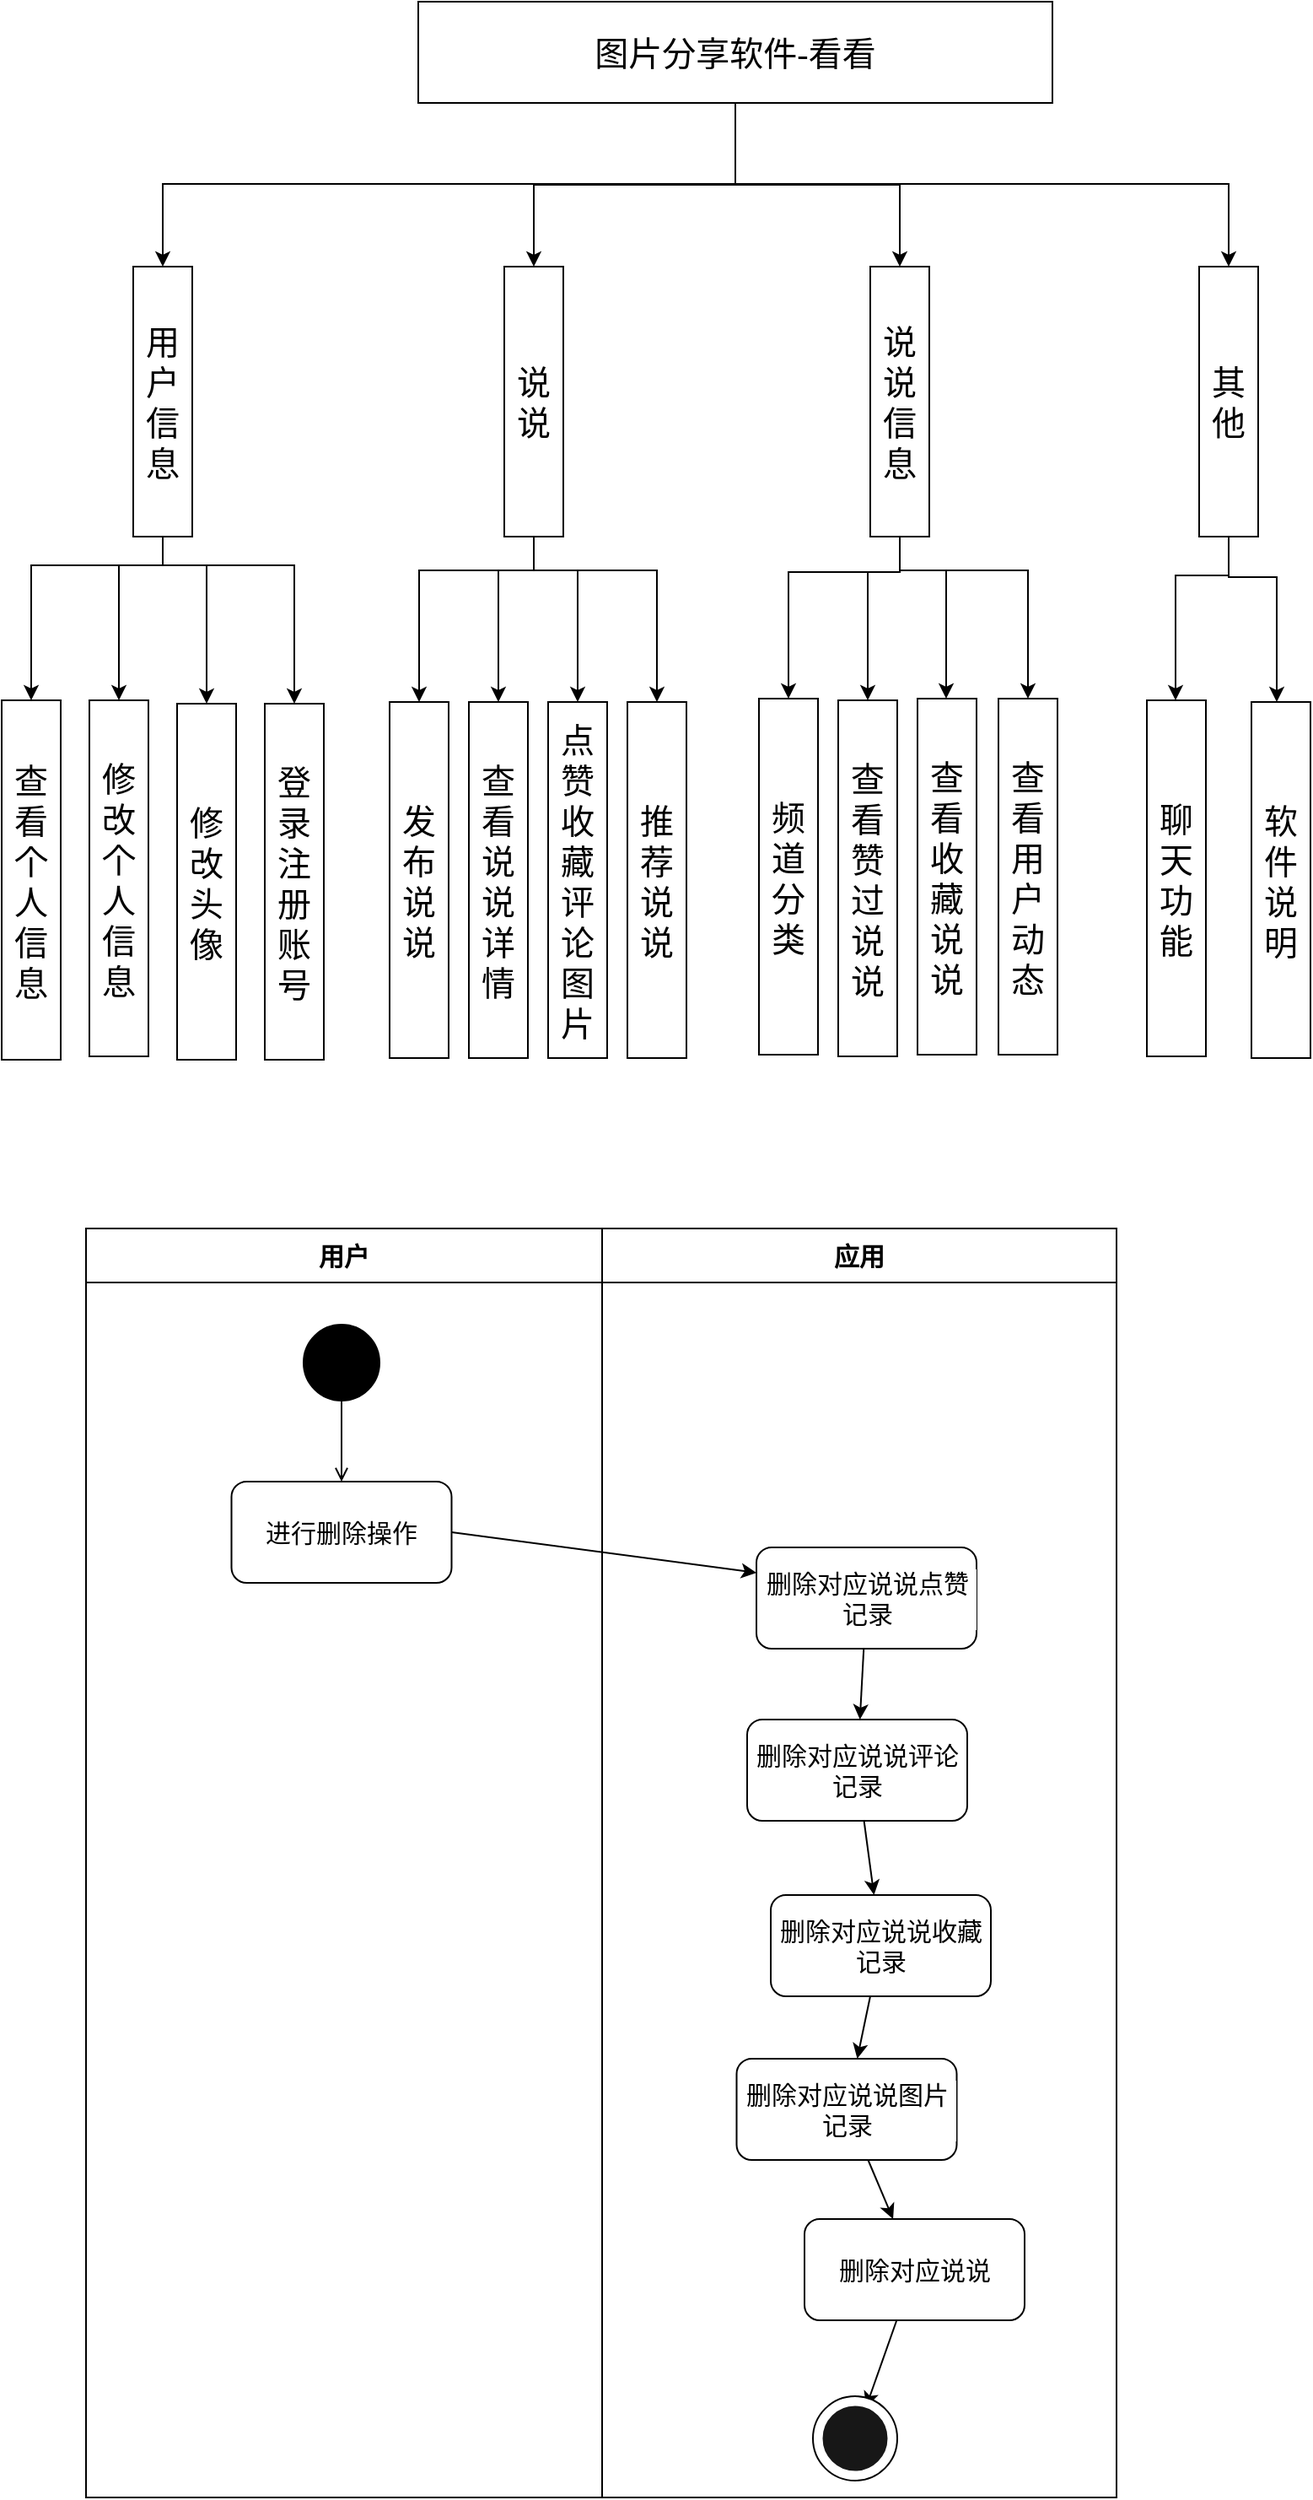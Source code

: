 <mxfile version="15.4.0" type="device"><diagram id="y1e6K2nDuhWdQyxB41-S" name="Page-1"><mxGraphModel dx="1424" dy="1384" grid="0" gridSize="10" guides="1" tooltips="1" connect="1" arrows="1" fold="1" page="0" pageScale="1" pageWidth="850" pageHeight="1100" math="0" shadow="0"><root><mxCell id="0"/><mxCell id="1" parent="0"/><mxCell id="91BgVmCNiVpIYatazt9F-2" value="" style="shape=table;startSize=0;container=1;collapsible=0;childLayout=tableLayout;" vertex="1" parent="1"><mxGeometry x="-25" y="299" width="611" height="752" as="geometry"/></mxCell><mxCell id="91BgVmCNiVpIYatazt9F-3" value="" style="shape=partialRectangle;collapsible=0;dropTarget=0;pointerEvents=0;fillColor=none;top=0;left=0;bottom=0;right=0;points=[[0,0.5],[1,0.5]];portConstraint=eastwest;" vertex="1" parent="91BgVmCNiVpIYatazt9F-2"><mxGeometry width="611" height="32" as="geometry"/></mxCell><mxCell id="91BgVmCNiVpIYatazt9F-4" value="&lt;b style=&quot;font-size: 15px;&quot;&gt;用户&lt;/b&gt;" style="shape=partialRectangle;html=1;whiteSpace=wrap;connectable=0;overflow=hidden;fillColor=none;top=0;left=0;bottom=0;right=0;pointerEvents=1;fontSize=15;" vertex="1" parent="91BgVmCNiVpIYatazt9F-3"><mxGeometry width="306" height="32" as="geometry"><mxRectangle width="306" height="32" as="alternateBounds"/></mxGeometry></mxCell><mxCell id="91BgVmCNiVpIYatazt9F-5" value="应用" style="shape=partialRectangle;html=1;whiteSpace=wrap;connectable=0;overflow=hidden;fillColor=none;top=0;left=0;bottom=0;right=0;pointerEvents=1;fontStyle=1;fontSize=15;" vertex="1" parent="91BgVmCNiVpIYatazt9F-3"><mxGeometry x="306" width="305" height="32" as="geometry"><mxRectangle width="305" height="32" as="alternateBounds"/></mxGeometry></mxCell><mxCell id="91BgVmCNiVpIYatazt9F-6" value="" style="shape=partialRectangle;collapsible=0;dropTarget=0;pointerEvents=0;fillColor=none;top=0;left=0;bottom=0;right=0;points=[[0,0.5],[1,0.5]];portConstraint=eastwest;" vertex="1" parent="91BgVmCNiVpIYatazt9F-2"><mxGeometry y="32" width="611" height="720" as="geometry"/></mxCell><mxCell id="91BgVmCNiVpIYatazt9F-7" value="" style="shape=partialRectangle;html=1;whiteSpace=wrap;connectable=0;overflow=hidden;fillColor=none;top=0;left=0;bottom=0;right=0;pointerEvents=1;" vertex="1" parent="91BgVmCNiVpIYatazt9F-6"><mxGeometry width="306" height="720" as="geometry"><mxRectangle width="306" height="720" as="alternateBounds"/></mxGeometry></mxCell><mxCell id="91BgVmCNiVpIYatazt9F-8" value="" style="shape=partialRectangle;html=1;whiteSpace=wrap;connectable=0;overflow=hidden;fillColor=none;top=0;left=0;bottom=0;right=0;pointerEvents=1;" vertex="1" parent="91BgVmCNiVpIYatazt9F-6"><mxGeometry x="306" width="305" height="720" as="geometry"><mxRectangle width="305" height="720" as="alternateBounds"/></mxGeometry></mxCell><mxCell id="otYmssFUG3ui6I7kaitd-135" style="edgeStyle=orthogonalEdgeStyle;rounded=0;orthogonalLoop=1;jettySize=auto;html=1;entryX=0.5;entryY=0;entryDx=0;entryDy=0;fontFamily=Times New Roman;fontSize=20;startArrow=none;startFill=0;endArrow=classic;endFill=1;strokeWidth=1;verticalAlign=middle;" parent="1" source="otYmssFUG3ui6I7kaitd-82" target="otYmssFUG3ui6I7kaitd-84" edge="1"><mxGeometry relative="1" as="geometry"><Array as="points"><mxPoint x="360" y="-320"/><mxPoint x="21" y="-320"/></Array></mxGeometry></mxCell><mxCell id="otYmssFUG3ui6I7kaitd-136" style="edgeStyle=orthogonalEdgeStyle;rounded=0;orthogonalLoop=1;jettySize=auto;html=1;entryX=0.5;entryY=0;entryDx=0;entryDy=0;fontFamily=Times New Roman;fontSize=20;startArrow=none;startFill=0;endArrow=classic;endFill=1;strokeWidth=1;verticalAlign=middle;" parent="1" source="otYmssFUG3ui6I7kaitd-82" target="otYmssFUG3ui6I7kaitd-85" edge="1"><mxGeometry relative="1" as="geometry"/></mxCell><mxCell id="otYmssFUG3ui6I7kaitd-137" style="edgeStyle=orthogonalEdgeStyle;rounded=0;orthogonalLoop=1;jettySize=auto;html=1;entryX=0.5;entryY=0;entryDx=0;entryDy=0;fontFamily=Times New Roman;fontSize=20;startArrow=none;startFill=0;endArrow=classic;endFill=1;strokeWidth=1;verticalAlign=middle;" parent="1" source="otYmssFUG3ui6I7kaitd-82" target="otYmssFUG3ui6I7kaitd-86" edge="1"><mxGeometry relative="1" as="geometry"/></mxCell><mxCell id="otYmssFUG3ui6I7kaitd-138" style="edgeStyle=orthogonalEdgeStyle;rounded=0;orthogonalLoop=1;jettySize=auto;html=1;entryX=0.5;entryY=0;entryDx=0;entryDy=0;fontFamily=Times New Roman;fontSize=20;startArrow=none;startFill=0;endArrow=classic;endFill=1;strokeWidth=1;verticalAlign=middle;" parent="1" source="otYmssFUG3ui6I7kaitd-82" target="otYmssFUG3ui6I7kaitd-87" edge="1"><mxGeometry relative="1" as="geometry"><Array as="points"><mxPoint x="360" y="-320"/><mxPoint x="653" y="-320"/></Array></mxGeometry></mxCell><mxCell id="otYmssFUG3ui6I7kaitd-82" value="图片分享软件-看看" style="rounded=0;whiteSpace=wrap;html=1;fontFamily=Times New Roman;fontSize=20;verticalAlign=middle;" parent="1" vertex="1"><mxGeometry x="172" y="-428" width="376" height="60" as="geometry"/></mxCell><mxCell id="otYmssFUG3ui6I7kaitd-99" style="edgeStyle=orthogonalEdgeStyle;rounded=0;orthogonalLoop=1;jettySize=auto;html=1;entryX=0.5;entryY=0;entryDx=0;entryDy=0;fontFamily=Times New Roman;fontSize=20;startArrow=none;startFill=0;endArrow=classic;endFill=1;strokeWidth=1;verticalAlign=middle;" parent="1" source="otYmssFUG3ui6I7kaitd-84" target="otYmssFUG3ui6I7kaitd-95" edge="1"><mxGeometry relative="1" as="geometry"><Array as="points"><mxPoint x="21" y="-94"/><mxPoint x="-57" y="-94"/></Array></mxGeometry></mxCell><mxCell id="otYmssFUG3ui6I7kaitd-100" style="edgeStyle=orthogonalEdgeStyle;rounded=0;orthogonalLoop=1;jettySize=auto;html=1;entryX=0.5;entryY=0;entryDx=0;entryDy=0;fontFamily=Times New Roman;fontSize=20;startArrow=none;startFill=0;endArrow=classic;endFill=1;strokeWidth=1;verticalAlign=middle;" parent="1" target="otYmssFUG3ui6I7kaitd-96" edge="1"><mxGeometry relative="1" as="geometry"><mxPoint x="20.5" y="-109" as="sourcePoint"/><mxPoint x="-5.5" y="-66" as="targetPoint"/><Array as="points"><mxPoint x="21" y="-94"/><mxPoint x="-5" y="-94"/></Array></mxGeometry></mxCell><mxCell id="otYmssFUG3ui6I7kaitd-102" style="edgeStyle=orthogonalEdgeStyle;rounded=0;orthogonalLoop=1;jettySize=auto;html=1;entryX=0.5;entryY=0;entryDx=0;entryDy=0;fontFamily=Times New Roman;fontSize=20;startArrow=none;startFill=0;endArrow=classic;endFill=1;strokeWidth=1;verticalAlign=middle;" parent="1" source="otYmssFUG3ui6I7kaitd-84" target="otYmssFUG3ui6I7kaitd-98" edge="1"><mxGeometry relative="1" as="geometry"><Array as="points"><mxPoint x="21" y="-94"/><mxPoint x="99" y="-94"/></Array></mxGeometry></mxCell><mxCell id="otYmssFUG3ui6I7kaitd-105" style="edgeStyle=orthogonalEdgeStyle;rounded=0;orthogonalLoop=1;jettySize=auto;html=1;entryX=0.5;entryY=0;entryDx=0;entryDy=0;fontFamily=Times New Roman;fontSize=20;startArrow=none;startFill=0;endArrow=classic;endFill=1;strokeWidth=1;verticalAlign=middle;" parent="1" source="otYmssFUG3ui6I7kaitd-84" target="otYmssFUG3ui6I7kaitd-97" edge="1"><mxGeometry relative="1" as="geometry"><Array as="points"><mxPoint x="21" y="-94"/><mxPoint x="47" y="-94"/></Array></mxGeometry></mxCell><mxCell id="otYmssFUG3ui6I7kaitd-84" value="用户信息" style="rounded=0;whiteSpace=wrap;html=1;fontFamily=Times New Roman;fontSize=20;verticalAlign=middle;align=center;" parent="1" vertex="1"><mxGeometry x="3" y="-271" width="35" height="160" as="geometry"/></mxCell><mxCell id="otYmssFUG3ui6I7kaitd-115" style="edgeStyle=orthogonalEdgeStyle;rounded=0;orthogonalLoop=1;jettySize=auto;html=1;entryX=0.5;entryY=0;entryDx=0;entryDy=0;fontFamily=Times New Roman;fontSize=20;startArrow=none;startFill=0;endArrow=classic;endFill=1;strokeWidth=1;verticalAlign=middle;" parent="1" source="otYmssFUG3ui6I7kaitd-85" target="otYmssFUG3ui6I7kaitd-107" edge="1"><mxGeometry relative="1" as="geometry"><Array as="points"><mxPoint x="241" y="-91"/><mxPoint x="220" y="-91"/></Array></mxGeometry></mxCell><mxCell id="otYmssFUG3ui6I7kaitd-117" style="edgeStyle=orthogonalEdgeStyle;rounded=0;orthogonalLoop=1;jettySize=auto;html=1;entryX=0.5;entryY=0;entryDx=0;entryDy=0;fontFamily=Times New Roman;fontSize=20;startArrow=none;startFill=0;endArrow=classic;endFill=1;strokeWidth=1;verticalAlign=middle;" parent="1" source="otYmssFUG3ui6I7kaitd-85" target="otYmssFUG3ui6I7kaitd-106" edge="1"><mxGeometry relative="1" as="geometry"><Array as="points"><mxPoint x="241" y="-91"/><mxPoint x="173" y="-91"/></Array></mxGeometry></mxCell><mxCell id="otYmssFUG3ui6I7kaitd-119" style="edgeStyle=orthogonalEdgeStyle;rounded=0;orthogonalLoop=1;jettySize=auto;html=1;entryX=0.5;entryY=0;entryDx=0;entryDy=0;fontFamily=Times New Roman;fontSize=20;startArrow=none;startFill=0;endArrow=classic;endFill=1;strokeWidth=1;verticalAlign=middle;" parent="1" source="otYmssFUG3ui6I7kaitd-85" target="otYmssFUG3ui6I7kaitd-108" edge="1"><mxGeometry relative="1" as="geometry"><Array as="points"><mxPoint x="241" y="-91"/><mxPoint x="267" y="-91"/></Array></mxGeometry></mxCell><mxCell id="otYmssFUG3ui6I7kaitd-120" style="edgeStyle=orthogonalEdgeStyle;rounded=0;orthogonalLoop=1;jettySize=auto;html=1;entryX=0.5;entryY=0;entryDx=0;entryDy=0;fontFamily=Times New Roman;fontSize=20;startArrow=none;startFill=0;endArrow=classic;endFill=1;strokeWidth=1;verticalAlign=middle;" parent="1" source="otYmssFUG3ui6I7kaitd-85" target="otYmssFUG3ui6I7kaitd-112" edge="1"><mxGeometry relative="1" as="geometry"><Array as="points"><mxPoint x="241" y="-91"/><mxPoint x="314" y="-91"/></Array></mxGeometry></mxCell><mxCell id="otYmssFUG3ui6I7kaitd-85" value="说说" style="rounded=0;whiteSpace=wrap;html=1;fontFamily=Times New Roman;fontSize=20;verticalAlign=middle;align=center;" parent="1" vertex="1"><mxGeometry x="223" y="-271" width="35" height="160" as="geometry"/></mxCell><mxCell id="otYmssFUG3ui6I7kaitd-126" style="edgeStyle=orthogonalEdgeStyle;rounded=0;orthogonalLoop=1;jettySize=auto;html=1;entryX=0.5;entryY=0;entryDx=0;entryDy=0;fontFamily=Times New Roman;fontSize=20;startArrow=none;startFill=0;endArrow=classic;endFill=1;strokeWidth=1;verticalAlign=middle;" parent="1" source="otYmssFUG3ui6I7kaitd-86" target="otYmssFUG3ui6I7kaitd-122" edge="1"><mxGeometry relative="1" as="geometry"><Array as="points"><mxPoint x="458" y="-90"/><mxPoint x="392" y="-90"/></Array></mxGeometry></mxCell><mxCell id="otYmssFUG3ui6I7kaitd-127" style="edgeStyle=orthogonalEdgeStyle;rounded=0;orthogonalLoop=1;jettySize=auto;html=1;entryX=0.5;entryY=0;entryDx=0;entryDy=0;fontFamily=Times New Roman;fontSize=20;startArrow=none;startFill=0;endArrow=classic;endFill=1;strokeWidth=1;verticalAlign=middle;" parent="1" source="otYmssFUG3ui6I7kaitd-86" target="otYmssFUG3ui6I7kaitd-123" edge="1"><mxGeometry relative="1" as="geometry"><Array as="points"><mxPoint x="458" y="-90"/><mxPoint x="439" y="-90"/></Array></mxGeometry></mxCell><mxCell id="otYmssFUG3ui6I7kaitd-128" style="edgeStyle=orthogonalEdgeStyle;rounded=0;orthogonalLoop=1;jettySize=auto;html=1;fontFamily=Times New Roman;fontSize=20;startArrow=none;startFill=0;endArrow=classic;endFill=1;strokeWidth=1;verticalAlign=middle;" parent="1" source="otYmssFUG3ui6I7kaitd-86" target="otYmssFUG3ui6I7kaitd-124" edge="1"><mxGeometry relative="1" as="geometry"><Array as="points"><mxPoint x="458" y="-91"/><mxPoint x="485" y="-91"/></Array></mxGeometry></mxCell><mxCell id="otYmssFUG3ui6I7kaitd-129" style="edgeStyle=orthogonalEdgeStyle;rounded=0;orthogonalLoop=1;jettySize=auto;html=1;entryX=0.5;entryY=0;entryDx=0;entryDy=0;fontFamily=Times New Roman;fontSize=20;startArrow=none;startFill=0;endArrow=classic;endFill=1;strokeWidth=1;verticalAlign=middle;" parent="1" source="otYmssFUG3ui6I7kaitd-86" target="otYmssFUG3ui6I7kaitd-125" edge="1"><mxGeometry relative="1" as="geometry"><Array as="points"><mxPoint x="458" y="-91"/><mxPoint x="534" y="-91"/></Array></mxGeometry></mxCell><mxCell id="otYmssFUG3ui6I7kaitd-86" value="说说信息&lt;span style=&quot;color: rgba(0 , 0 , 0 , 0) ; font-family: monospace ; font-size: 0px&quot;&gt;%3CmxGraphModel%3E%3Croot%3E%3CmxCell%20id%3D%220%22%2F%3E%3CmxCell%20id%3D%221%22%20parent%3D%220%22%2F%3E%3CmxCell%20id%3D%222%22%20value%3D%22%E8%AF%B4%E8%AF%B4%22%20style%3D%22rounded%3D0%3BwhiteSpace%3Dwrap%3Bhtml%3D1%3BfontFamily%3DTimes%20New%20Roman%3BfontSize%3D20%3BverticalAlign%3Dmiddle%3Balign%3Dcenter%3B%22%20vertex%3D%221%22%20parent%3D%221%22%3E%3CmxGeometry%20x%3D%22244%22%20y%3D%22-278%22%20width%3D%2235%22%20height%3D%22160%22%20as%3D%22geometry%22%2F%3E%3C%2FmxCell%3E%3C%2Froot%3E%3C%2FmxGraphModel%3E&lt;/span&gt;" style="rounded=0;whiteSpace=wrap;html=1;fontFamily=Times New Roman;fontSize=20;verticalAlign=middle;align=center;" parent="1" vertex="1"><mxGeometry x="440" y="-271" width="35" height="160" as="geometry"/></mxCell><mxCell id="otYmssFUG3ui6I7kaitd-133" style="edgeStyle=orthogonalEdgeStyle;rounded=0;orthogonalLoop=1;jettySize=auto;html=1;fontFamily=Times New Roman;fontSize=20;startArrow=none;startFill=0;endArrow=classic;endFill=1;strokeWidth=1;verticalAlign=middle;" parent="1" source="otYmssFUG3ui6I7kaitd-87" target="otYmssFUG3ui6I7kaitd-131" edge="1"><mxGeometry relative="1" as="geometry"><Array as="points"><mxPoint x="653" y="-88"/><mxPoint x="621" y="-88"/></Array></mxGeometry></mxCell><mxCell id="otYmssFUG3ui6I7kaitd-134" style="edgeStyle=orthogonalEdgeStyle;rounded=0;orthogonalLoop=1;jettySize=auto;html=1;fontFamily=Times New Roman;fontSize=20;startArrow=none;startFill=0;endArrow=classic;endFill=1;strokeWidth=1;verticalAlign=middle;" parent="1" source="otYmssFUG3ui6I7kaitd-87" target="otYmssFUG3ui6I7kaitd-132" edge="1"><mxGeometry relative="1" as="geometry"><Array as="points"><mxPoint x="653" y="-87"/><mxPoint x="681" y="-87"/></Array></mxGeometry></mxCell><mxCell id="otYmssFUG3ui6I7kaitd-87" value="其他" style="rounded=0;whiteSpace=wrap;html=1;fontFamily=Times New Roman;fontSize=20;verticalAlign=middle;align=center;" parent="1" vertex="1"><mxGeometry x="635" y="-271" width="35" height="160" as="geometry"/></mxCell><mxCell id="otYmssFUG3ui6I7kaitd-95" value="查看个人信息" style="rounded=0;whiteSpace=wrap;html=1;fontFamily=Times New Roman;fontSize=20;verticalAlign=middle;align=center;" parent="1" vertex="1"><mxGeometry x="-75" y="-14" width="35" height="213" as="geometry"/></mxCell><mxCell id="otYmssFUG3ui6I7kaitd-96" value="修改个人信息" style="rounded=0;whiteSpace=wrap;html=1;fontFamily=Times New Roman;fontSize=20;verticalAlign=middle;align=center;" parent="1" vertex="1"><mxGeometry x="-23" y="-14" width="35" height="211" as="geometry"/></mxCell><mxCell id="otYmssFUG3ui6I7kaitd-97" value="修改头像" style="rounded=0;whiteSpace=wrap;html=1;fontFamily=Times New Roman;fontSize=20;verticalAlign=middle;align=center;" parent="1" vertex="1"><mxGeometry x="29" y="-12" width="35" height="211" as="geometry"/></mxCell><mxCell id="otYmssFUG3ui6I7kaitd-98" value="登录注册账号" style="rounded=0;whiteSpace=wrap;html=1;fontFamily=Times New Roman;fontSize=20;verticalAlign=middle;align=center;" parent="1" vertex="1"><mxGeometry x="81" y="-12" width="35" height="211" as="geometry"/></mxCell><mxCell id="otYmssFUG3ui6I7kaitd-106" value="发布说说" style="rounded=0;whiteSpace=wrap;html=1;fontFamily=Times New Roman;fontSize=20;verticalAlign=middle;align=center;" parent="1" vertex="1"><mxGeometry x="155" y="-13" width="35" height="211" as="geometry"/></mxCell><mxCell id="otYmssFUG3ui6I7kaitd-107" value="查看说说详情" style="rounded=0;whiteSpace=wrap;html=1;fontFamily=Times New Roman;fontSize=20;verticalAlign=middle;align=center;" parent="1" vertex="1"><mxGeometry x="202" y="-13" width="35" height="211" as="geometry"/></mxCell><mxCell id="otYmssFUG3ui6I7kaitd-108" value="点赞收藏评论图片" style="rounded=0;whiteSpace=wrap;html=1;fontFamily=Times New Roman;fontSize=20;verticalAlign=middle;align=center;" parent="1" vertex="1"><mxGeometry x="249" y="-13" width="35" height="211" as="geometry"/></mxCell><mxCell id="otYmssFUG3ui6I7kaitd-112" value="推荐说说" style="rounded=0;whiteSpace=wrap;html=1;fontFamily=Times New Roman;fontSize=20;verticalAlign=middle;align=center;" parent="1" vertex="1"><mxGeometry x="296" y="-13" width="35" height="211" as="geometry"/></mxCell><mxCell id="otYmssFUG3ui6I7kaitd-122" value="频道分类" style="rounded=0;whiteSpace=wrap;html=1;fontFamily=Times New Roman;fontSize=20;verticalAlign=middle;align=center;" parent="1" vertex="1"><mxGeometry x="374" y="-15" width="35" height="211" as="geometry"/></mxCell><mxCell id="otYmssFUG3ui6I7kaitd-123" value="查看赞过说说" style="rounded=0;whiteSpace=wrap;html=1;fontFamily=Times New Roman;fontSize=20;verticalAlign=middle;align=center;" parent="1" vertex="1"><mxGeometry x="421" y="-14" width="35" height="211" as="geometry"/></mxCell><mxCell id="otYmssFUG3ui6I7kaitd-124" value="查看收藏说说" style="rounded=0;whiteSpace=wrap;html=1;fontFamily=Times New Roman;fontSize=20;verticalAlign=middle;align=center;" parent="1" vertex="1"><mxGeometry x="468" y="-15" width="35" height="211" as="geometry"/></mxCell><mxCell id="otYmssFUG3ui6I7kaitd-125" value="查看用户动态" style="rounded=0;whiteSpace=wrap;html=1;fontFamily=Times New Roman;fontSize=20;verticalAlign=middle;align=center;" parent="1" vertex="1"><mxGeometry x="516" y="-15" width="35" height="211" as="geometry"/></mxCell><mxCell id="otYmssFUG3ui6I7kaitd-131" value="聊天功能" style="rounded=0;whiteSpace=wrap;html=1;fontFamily=Times New Roman;fontSize=20;verticalAlign=middle;align=center;" parent="1" vertex="1"><mxGeometry x="604" y="-14" width="35" height="211" as="geometry"/></mxCell><mxCell id="otYmssFUG3ui6I7kaitd-132" value="软件说明" style="rounded=0;whiteSpace=wrap;html=1;fontFamily=Times New Roman;fontSize=20;verticalAlign=middle;align=center;" parent="1" vertex="1"><mxGeometry x="666" y="-13" width="35" height="211" as="geometry"/></mxCell><mxCell id="91BgVmCNiVpIYatazt9F-11" style="edgeStyle=orthogonalEdgeStyle;rounded=0;orthogonalLoop=1;jettySize=auto;html=1;entryX=0.5;entryY=0;entryDx=0;entryDy=0;fontSize=15;endArrow=open;endFill=0;startSize=10;strokeWidth=1;" edge="1" parent="1" source="91BgVmCNiVpIYatazt9F-9" target="91BgVmCNiVpIYatazt9F-10"><mxGeometry relative="1" as="geometry"/></mxCell><mxCell id="91BgVmCNiVpIYatazt9F-9" value="" style="ellipse;whiteSpace=wrap;html=1;aspect=fixed;fontSize=15;labelBorderColor=#000000;labelBackgroundColor=default;fillColor=#000000;" vertex="1" parent="1"><mxGeometry x="104" y="356" width="45" height="45" as="geometry"/></mxCell><mxCell id="91BgVmCNiVpIYatazt9F-27" style="rounded=0;orthogonalLoop=1;jettySize=auto;html=1;entryX=0;entryY=0.25;entryDx=0;entryDy=0;fontSize=15;endArrow=classic;endFill=1;startSize=10;strokeWidth=1;exitX=1;exitY=0.5;exitDx=0;exitDy=0;" edge="1" parent="1" source="91BgVmCNiVpIYatazt9F-10" target="91BgVmCNiVpIYatazt9F-12"><mxGeometry relative="1" as="geometry"/></mxCell><mxCell id="91BgVmCNiVpIYatazt9F-10" value="进行删除操作" style="rounded=1;whiteSpace=wrap;html=1;labelBackgroundColor=default;fontSize=15;fillColor=#FFFFFF;fontStyle=0" vertex="1" parent="1"><mxGeometry x="61.25" y="449" width="130.5" height="60" as="geometry"/></mxCell><mxCell id="91BgVmCNiVpIYatazt9F-29" value="" style="edgeStyle=none;rounded=0;orthogonalLoop=1;jettySize=auto;html=1;fontSize=15;endArrow=classic;endFill=1;startSize=10;strokeWidth=1;" edge="1" parent="1" source="91BgVmCNiVpIYatazt9F-12" target="91BgVmCNiVpIYatazt9F-13"><mxGeometry relative="1" as="geometry"/></mxCell><mxCell id="91BgVmCNiVpIYatazt9F-12" value="删除对应说说点赞记录" style="rounded=1;whiteSpace=wrap;html=1;labelBackgroundColor=default;fontSize=15;fillColor=#FFFFFF;" vertex="1" parent="1"><mxGeometry x="372.5" y="488" width="130.5" height="60" as="geometry"/></mxCell><mxCell id="91BgVmCNiVpIYatazt9F-30" value="" style="edgeStyle=none;rounded=0;orthogonalLoop=1;jettySize=auto;html=1;fontSize=15;endArrow=classic;endFill=1;startSize=10;strokeWidth=1;" edge="1" parent="1" source="91BgVmCNiVpIYatazt9F-13" target="91BgVmCNiVpIYatazt9F-14"><mxGeometry relative="1" as="geometry"/></mxCell><mxCell id="91BgVmCNiVpIYatazt9F-13" value="删除对应说说评论记录" style="rounded=1;whiteSpace=wrap;html=1;labelBackgroundColor=default;fontSize=15;fillColor=#FFFFFF;" vertex="1" parent="1"><mxGeometry x="367" y="590" width="130.5" height="60" as="geometry"/></mxCell><mxCell id="91BgVmCNiVpIYatazt9F-31" value="" style="edgeStyle=none;rounded=0;orthogonalLoop=1;jettySize=auto;html=1;fontSize=15;endArrow=classic;endFill=1;startSize=10;strokeWidth=1;" edge="1" parent="1" source="91BgVmCNiVpIYatazt9F-14" target="91BgVmCNiVpIYatazt9F-15"><mxGeometry relative="1" as="geometry"/></mxCell><mxCell id="91BgVmCNiVpIYatazt9F-14" value="删除对应说说收藏记录" style="rounded=1;whiteSpace=wrap;html=1;labelBackgroundColor=default;fontSize=15;fillColor=#FFFFFF;" vertex="1" parent="1"><mxGeometry x="381" y="694" width="130.5" height="60" as="geometry"/></mxCell><mxCell id="91BgVmCNiVpIYatazt9F-32" value="" style="edgeStyle=none;rounded=0;orthogonalLoop=1;jettySize=auto;html=1;fontSize=15;endArrow=classic;endFill=1;startSize=10;strokeWidth=1;" edge="1" parent="1" source="91BgVmCNiVpIYatazt9F-15" target="91BgVmCNiVpIYatazt9F-21"><mxGeometry relative="1" as="geometry"/></mxCell><mxCell id="91BgVmCNiVpIYatazt9F-15" value="删除对应说说图片记录" style="rounded=1;whiteSpace=wrap;html=1;labelBackgroundColor=default;fontSize=15;fillColor=#FFFFFF;" vertex="1" parent="1"><mxGeometry x="360.75" y="791" width="130.5" height="60" as="geometry"/></mxCell><mxCell id="91BgVmCNiVpIYatazt9F-33" value="" style="edgeStyle=none;rounded=0;orthogonalLoop=1;jettySize=auto;html=1;fontSize=15;endArrow=classic;endFill=1;startSize=10;strokeWidth=1;" edge="1" parent="1" source="91BgVmCNiVpIYatazt9F-21" target="91BgVmCNiVpIYatazt9F-24"><mxGeometry relative="1" as="geometry"/></mxCell><mxCell id="91BgVmCNiVpIYatazt9F-21" value="删除对应说说" style="rounded=1;whiteSpace=wrap;html=1;labelBackgroundColor=default;fontSize=15;fillColor=#FFFFFF;" vertex="1" parent="1"><mxGeometry x="401" y="886" width="130.5" height="60" as="geometry"/></mxCell><mxCell id="91BgVmCNiVpIYatazt9F-26" value="" style="group" vertex="1" connectable="0" parent="1"><mxGeometry x="406" y="991" width="50" height="50" as="geometry"/></mxCell><mxCell id="91BgVmCNiVpIYatazt9F-25" value="" style="ellipse;whiteSpace=wrap;html=1;aspect=fixed;labelBackgroundColor=default;sketch=0;fontSize=15;" vertex="1" parent="91BgVmCNiVpIYatazt9F-26"><mxGeometry width="50" height="50" as="geometry"/></mxCell><mxCell id="91BgVmCNiVpIYatazt9F-24" value="" style="ellipse;whiteSpace=wrap;html=1;aspect=fixed;fontSize=15;labelBorderColor=#000000;labelBackgroundColor=default;fillColor=#171717;perimeterSpacing=0;sketch=0;strokeColor=#FFFFFF;spacingTop=20;spacingBottom=4;spacingLeft=6;spacingRight=5;" vertex="1" parent="91BgVmCNiVpIYatazt9F-26"><mxGeometry x="5.25" y="5.25" width="39.5" height="39.5" as="geometry"/></mxCell></root></mxGraphModel></diagram></mxfile>